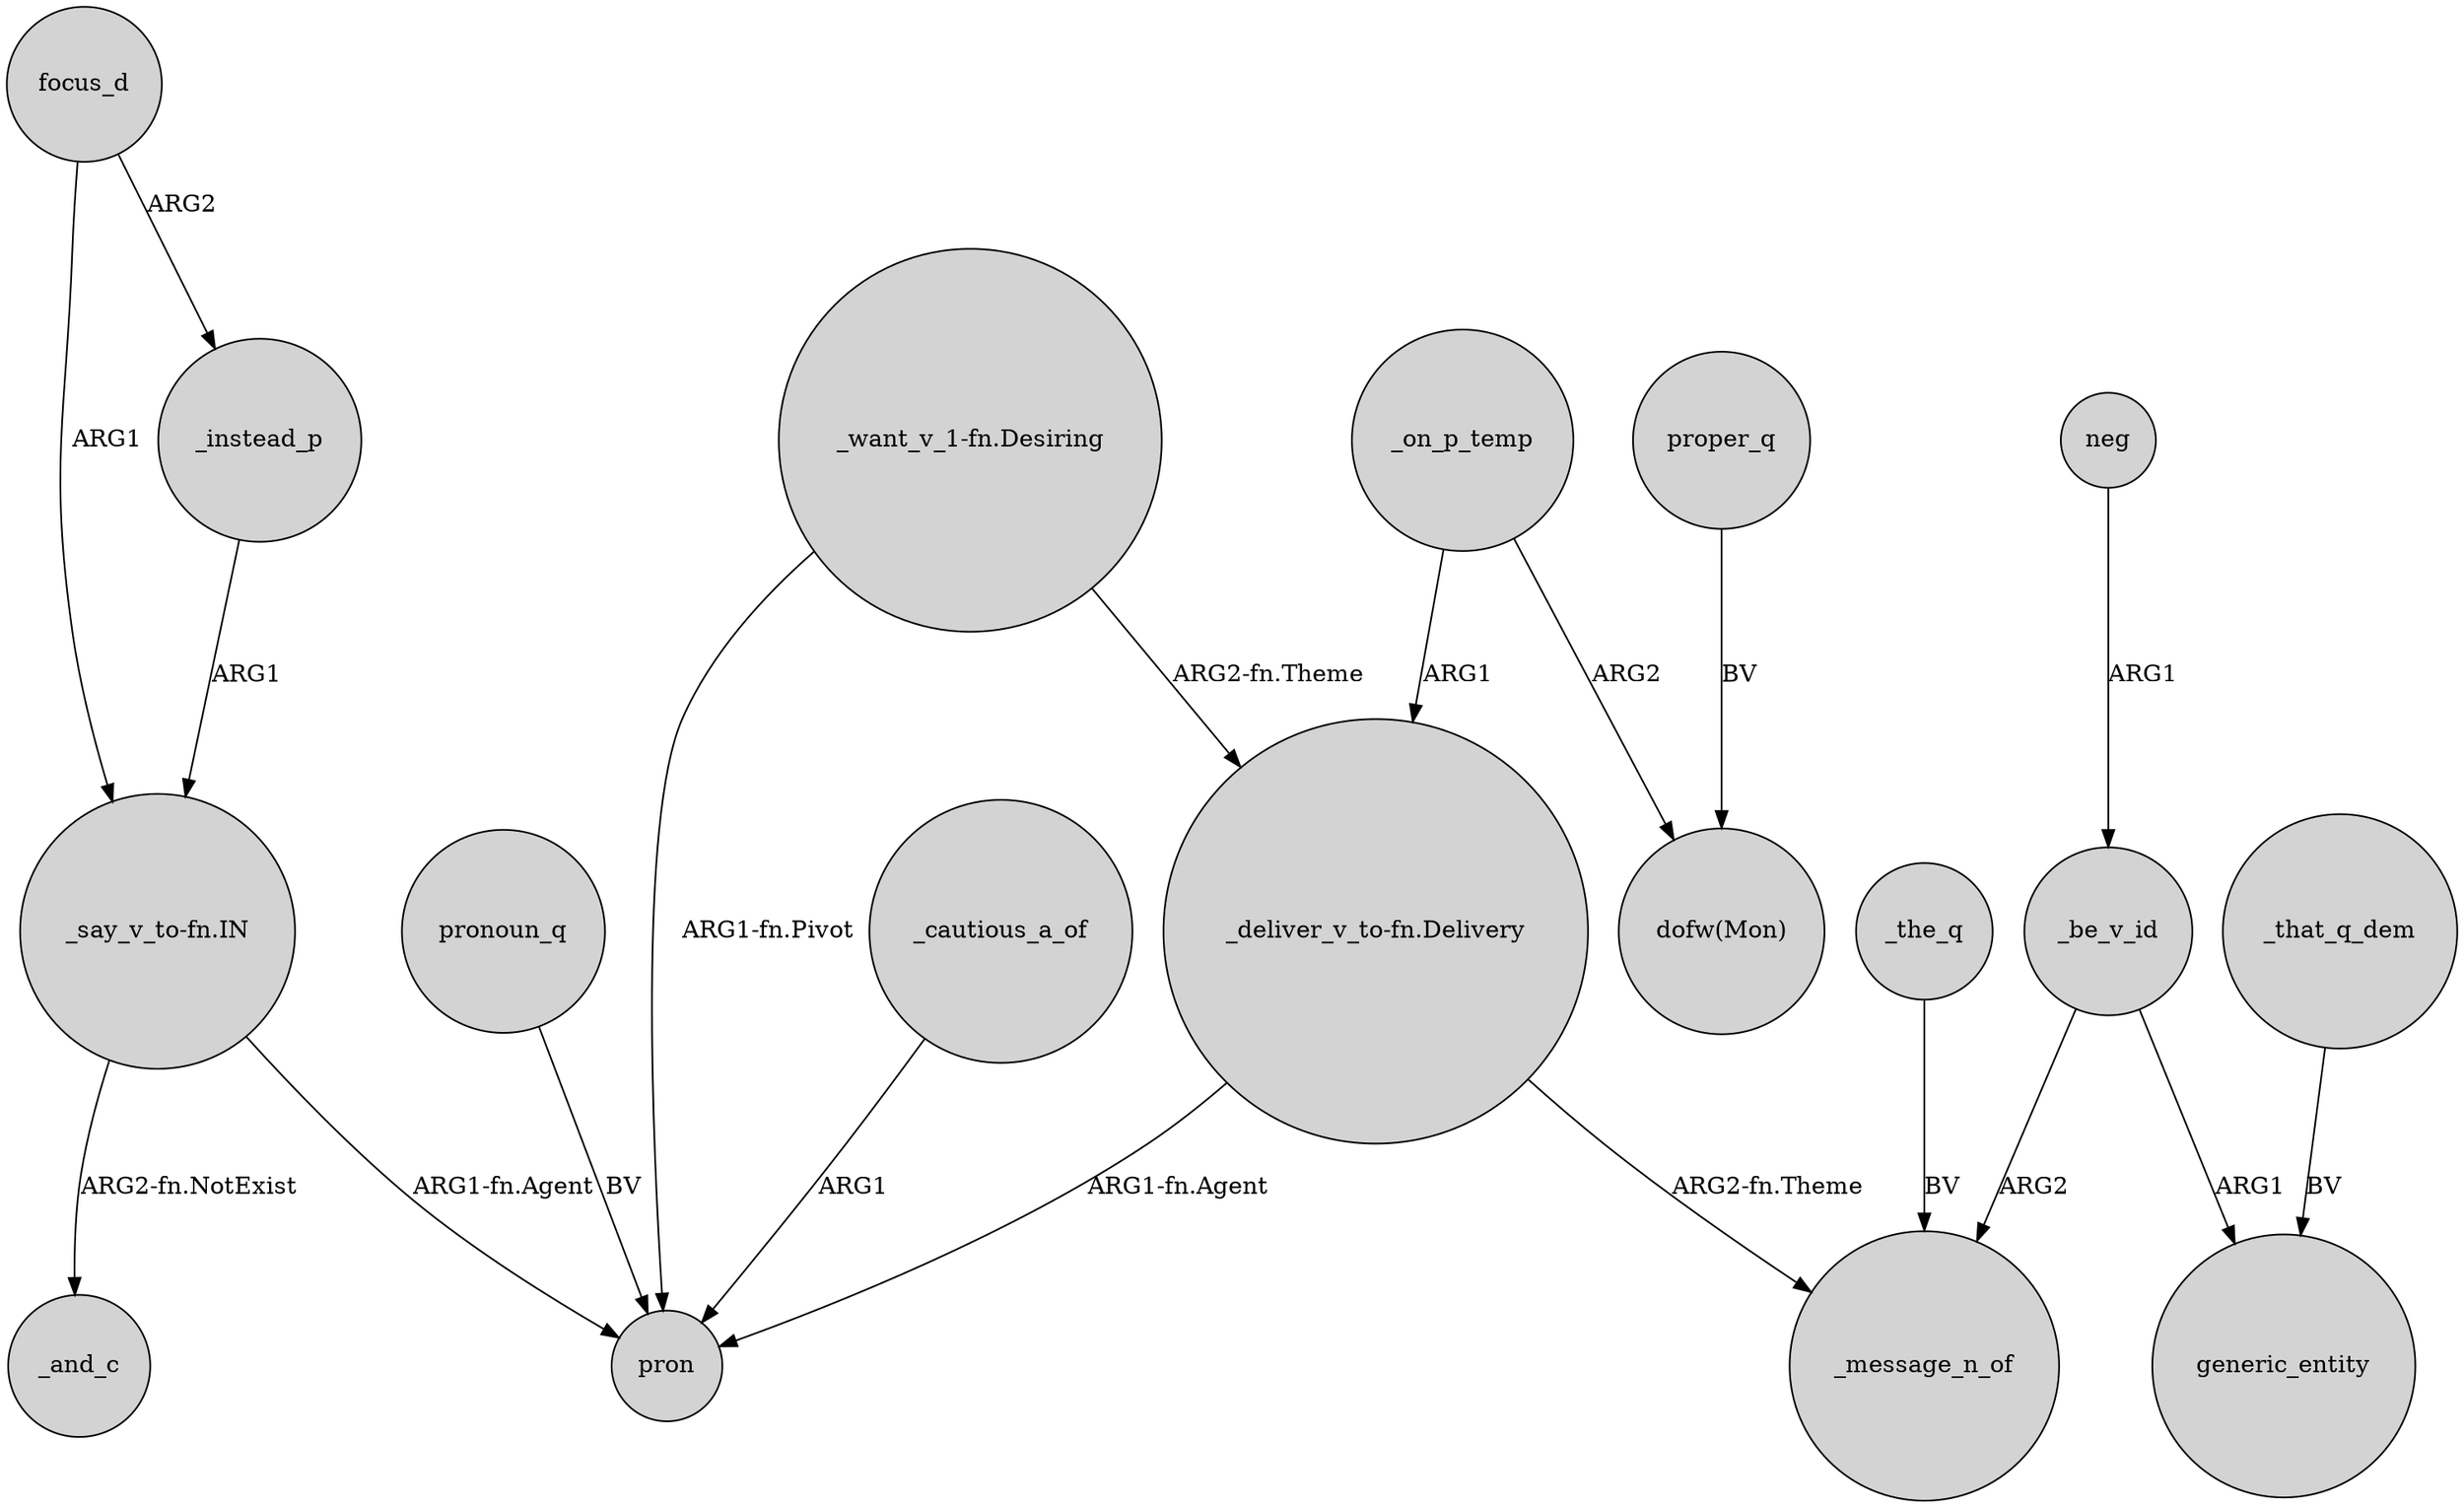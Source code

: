 digraph {
	node [shape=circle style=filled]
	_on_p_temp -> "_deliver_v_to-fn.Delivery" [label=ARG1]
	_that_q_dem -> generic_entity [label=BV]
	"_want_v_1-fn.Desiring" -> pron [label="ARG1-fn.Pivot"]
	_be_v_id -> generic_entity [label=ARG1]
	focus_d -> "_say_v_to-fn.IN" [label=ARG1]
	pronoun_q -> pron [label=BV]
	"_deliver_v_to-fn.Delivery" -> pron [label="ARG1-fn.Agent"]
	"_say_v_to-fn.IN" -> _and_c [label="ARG2-fn.NotExist"]
	proper_q -> "dofw(Mon)" [label=BV]
	_instead_p -> "_say_v_to-fn.IN" [label=ARG1]
	"_say_v_to-fn.IN" -> pron [label="ARG1-fn.Agent"]
	_on_p_temp -> "dofw(Mon)" [label=ARG2]
	neg -> _be_v_id [label=ARG1]
	_be_v_id -> _message_n_of [label=ARG2]
	"_want_v_1-fn.Desiring" -> "_deliver_v_to-fn.Delivery" [label="ARG2-fn.Theme"]
	_cautious_a_of -> pron [label=ARG1]
	_the_q -> _message_n_of [label=BV]
	focus_d -> _instead_p [label=ARG2]
	"_deliver_v_to-fn.Delivery" -> _message_n_of [label="ARG2-fn.Theme"]
}
